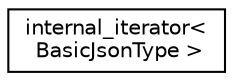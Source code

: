 digraph "Graphical Class Hierarchy"
{
 // LATEX_PDF_SIZE
  edge [fontname="Helvetica",fontsize="10",labelfontname="Helvetica",labelfontsize="10"];
  node [fontname="Helvetica",fontsize="10",shape=record];
  rankdir="LR";
  Node0 [label="internal_iterator\<\l BasicJsonType \>",height=0.2,width=0.4,color="black", fillcolor="white", style="filled",URL="$structdetail_1_1internal__iterator.html",tooltip="an iterator value"];
}
